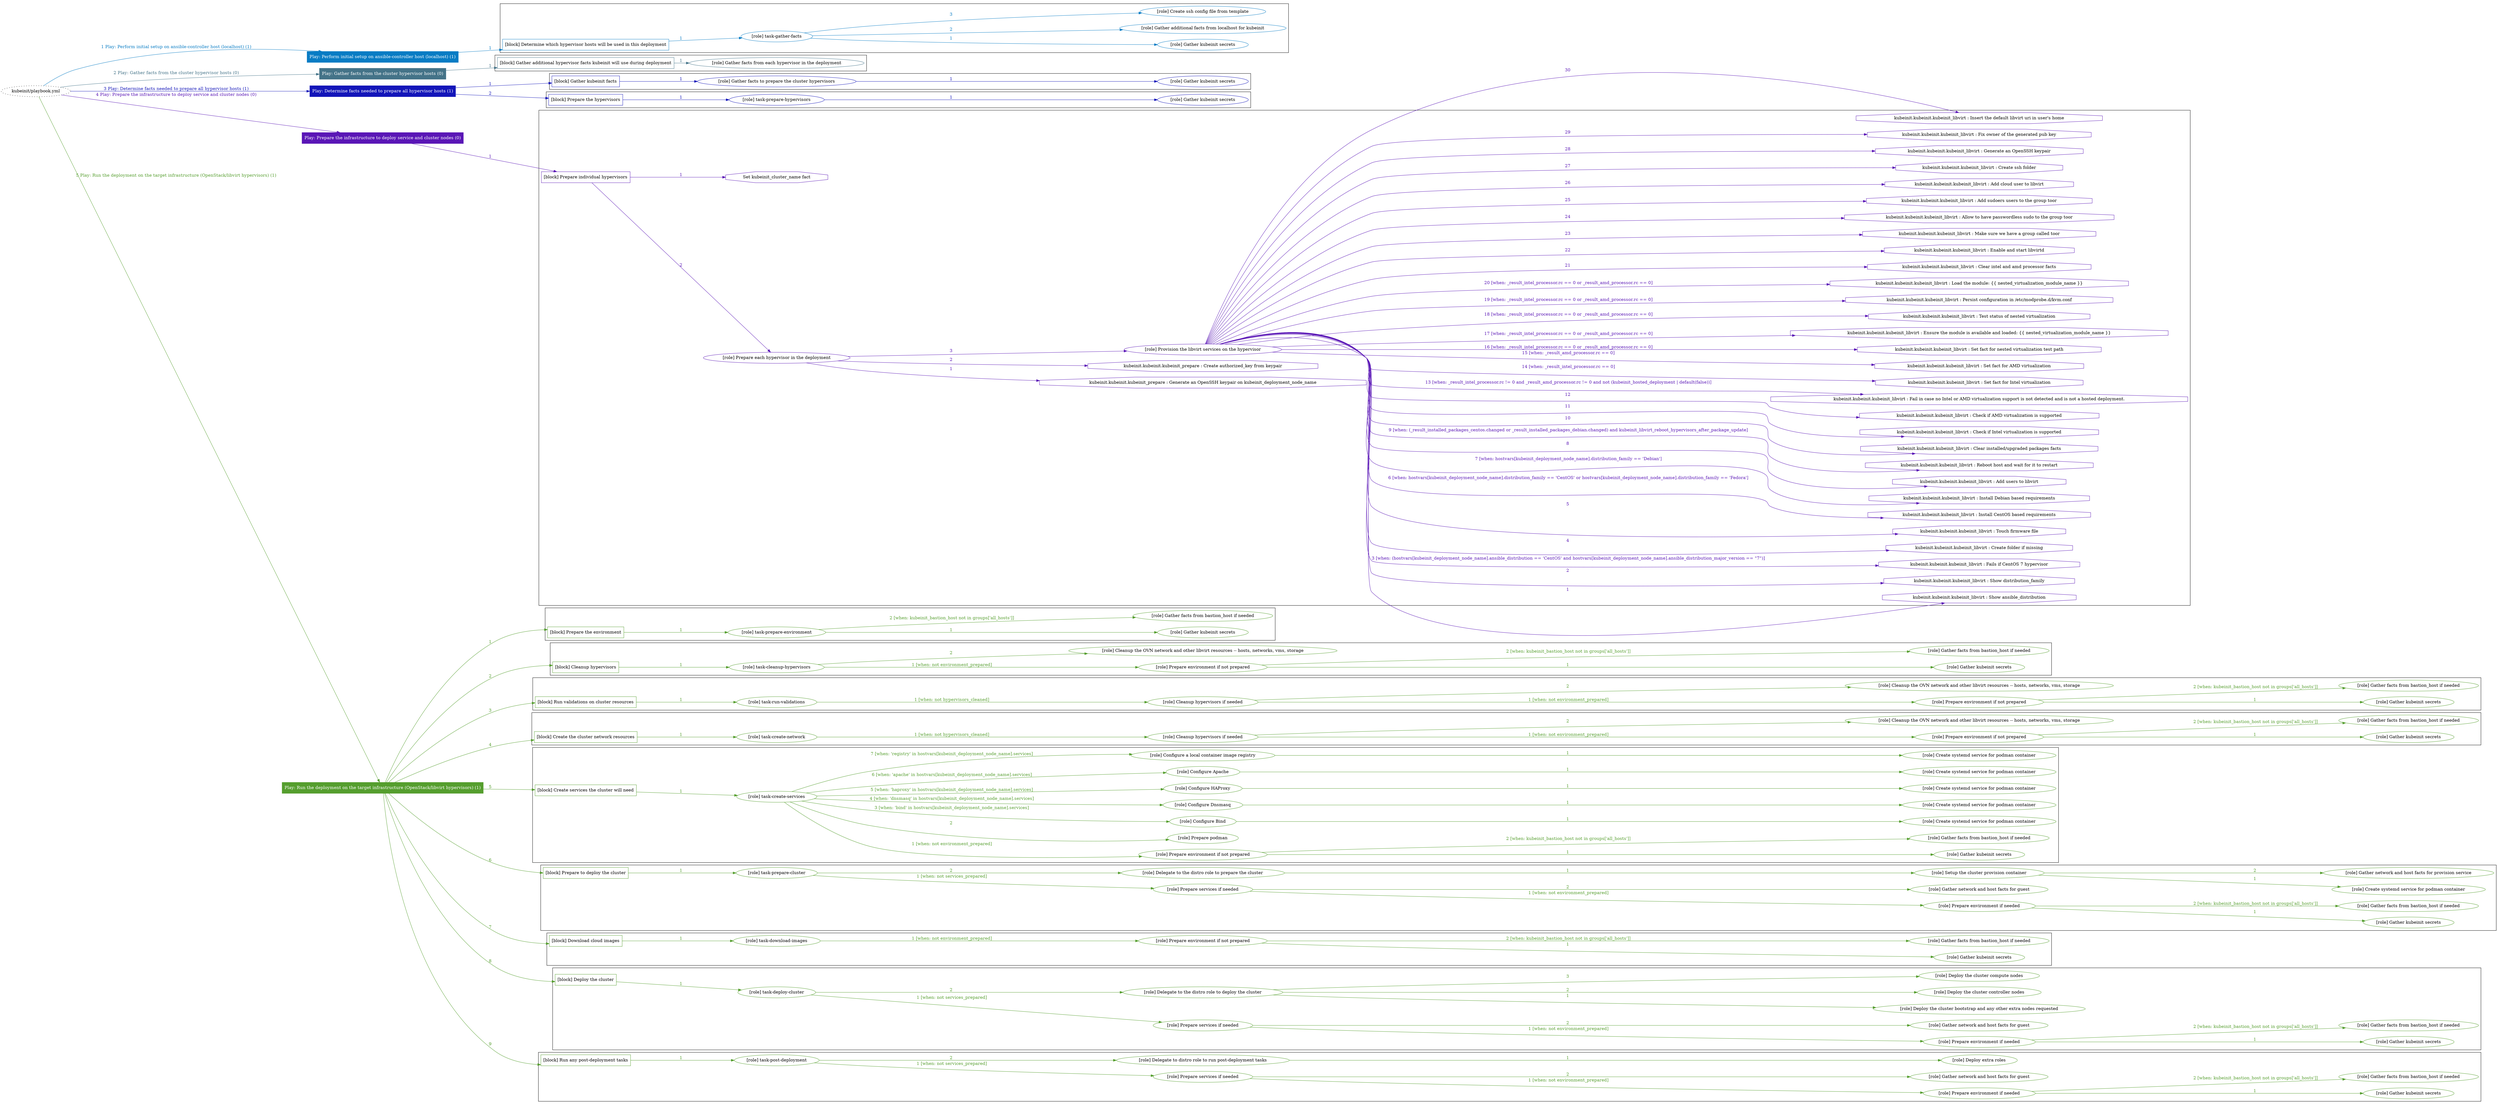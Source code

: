 digraph {
	graph [concentrate=true ordering=in rankdir=LR ratio=fill]
	edge [esep=5 sep=10]
	"kubeinit/playbook.yml" [URL="/home/runner/work/kubeinit/kubeinit/kubeinit/playbook.yml" id=playbook_e28050dc style=dotted]
	"kubeinit/playbook.yml" -> play_ef9d052c [label="1 Play: Perform initial setup on ansible-controller host (localhost) (1)" color="#087cc4" fontcolor="#087cc4" id=edge_play_ef9d052c labeltooltip="1 Play: Perform initial setup on ansible-controller host (localhost) (1)" tooltip="1 Play: Perform initial setup on ansible-controller host (localhost) (1)"]
	subgraph "Play: Perform initial setup on ansible-controller host (localhost) (1)" {
		play_ef9d052c [label="Play: Perform initial setup on ansible-controller host (localhost) (1)" URL="/home/runner/work/kubeinit/kubeinit/kubeinit/playbook.yml" color="#087cc4" fontcolor="#ffffff" id=play_ef9d052c shape=box style=filled tooltip=localhost]
		play_ef9d052c -> block_c548d5d8 [label=1 color="#087cc4" fontcolor="#087cc4" id=edge_block_c548d5d8 labeltooltip=1 tooltip=1]
		subgraph cluster_block_c548d5d8 {
			block_c548d5d8 [label="[block] Determine which hypervisor hosts will be used in this deployment" URL="/home/runner/work/kubeinit/kubeinit/kubeinit/playbook.yml" color="#087cc4" id=block_c548d5d8 labeltooltip="Determine which hypervisor hosts will be used in this deployment" shape=box tooltip="Determine which hypervisor hosts will be used in this deployment"]
			block_c548d5d8 -> role_a58572bf [label="1 " color="#087cc4" fontcolor="#087cc4" id=edge_role_a58572bf labeltooltip="1 " tooltip="1 "]
			subgraph "task-gather-facts" {
				role_a58572bf [label="[role] task-gather-facts" URL="/home/runner/work/kubeinit/kubeinit/kubeinit/playbook.yml" color="#087cc4" id=role_a58572bf tooltip="task-gather-facts"]
				role_a58572bf -> role_7c5aac0f [label="1 " color="#087cc4" fontcolor="#087cc4" id=edge_role_7c5aac0f labeltooltip="1 " tooltip="1 "]
				subgraph "Gather kubeinit secrets" {
					role_7c5aac0f [label="[role] Gather kubeinit secrets" URL="/home/runner/.ansible/collections/ansible_collections/kubeinit/kubeinit/roles/kubeinit_prepare/tasks/build_hypervisors_group.yml" color="#087cc4" id=role_7c5aac0f tooltip="Gather kubeinit secrets"]
				}
				role_a58572bf -> role_086bddc2 [label="2 " color="#087cc4" fontcolor="#087cc4" id=edge_role_086bddc2 labeltooltip="2 " tooltip="2 "]
				subgraph "Gather additional facts from localhost for kubeinit" {
					role_086bddc2 [label="[role] Gather additional facts from localhost for kubeinit" URL="/home/runner/.ansible/collections/ansible_collections/kubeinit/kubeinit/roles/kubeinit_prepare/tasks/build_hypervisors_group.yml" color="#087cc4" id=role_086bddc2 tooltip="Gather additional facts from localhost for kubeinit"]
				}
				role_a58572bf -> role_ecbffe3f [label="3 " color="#087cc4" fontcolor="#087cc4" id=edge_role_ecbffe3f labeltooltip="3 " tooltip="3 "]
				subgraph "Create ssh config file from template" {
					role_ecbffe3f [label="[role] Create ssh config file from template" URL="/home/runner/.ansible/collections/ansible_collections/kubeinit/kubeinit/roles/kubeinit_prepare/tasks/build_hypervisors_group.yml" color="#087cc4" id=role_ecbffe3f tooltip="Create ssh config file from template"]
				}
			}
		}
	}
	"kubeinit/playbook.yml" -> play_4803f7ef [label="2 Play: Gather facts from the cluster hypervisor hosts (0)" color="#447388" fontcolor="#447388" id=edge_play_4803f7ef labeltooltip="2 Play: Gather facts from the cluster hypervisor hosts (0)" tooltip="2 Play: Gather facts from the cluster hypervisor hosts (0)"]
	subgraph "Play: Gather facts from the cluster hypervisor hosts (0)" {
		play_4803f7ef [label="Play: Gather facts from the cluster hypervisor hosts (0)" URL="/home/runner/work/kubeinit/kubeinit/kubeinit/playbook.yml" color="#447388" fontcolor="#ffffff" id=play_4803f7ef shape=box style=filled tooltip="Play: Gather facts from the cluster hypervisor hosts (0)"]
		play_4803f7ef -> block_aeb0d381 [label=1 color="#447388" fontcolor="#447388" id=edge_block_aeb0d381 labeltooltip=1 tooltip=1]
		subgraph cluster_block_aeb0d381 {
			block_aeb0d381 [label="[block] Gather additional hypervisor facts kubeinit will use during deployment" URL="/home/runner/work/kubeinit/kubeinit/kubeinit/playbook.yml" color="#447388" id=block_aeb0d381 labeltooltip="Gather additional hypervisor facts kubeinit will use during deployment" shape=box tooltip="Gather additional hypervisor facts kubeinit will use during deployment"]
			block_aeb0d381 -> role_450c37a7 [label="1 " color="#447388" fontcolor="#447388" id=edge_role_450c37a7 labeltooltip="1 " tooltip="1 "]
			subgraph "Gather facts from each hypervisor in the deployment" {
				role_450c37a7 [label="[role] Gather facts from each hypervisor in the deployment" URL="/home/runner/work/kubeinit/kubeinit/kubeinit/playbook.yml" color="#447388" id=role_450c37a7 tooltip="Gather facts from each hypervisor in the deployment"]
			}
		}
	}
	"kubeinit/playbook.yml" -> play_12edf684 [label="3 Play: Determine facts needed to prepare all hypervisor hosts (1)" color="#1315b9" fontcolor="#1315b9" id=edge_play_12edf684 labeltooltip="3 Play: Determine facts needed to prepare all hypervisor hosts (1)" tooltip="3 Play: Determine facts needed to prepare all hypervisor hosts (1)"]
	subgraph "Play: Determine facts needed to prepare all hypervisor hosts (1)" {
		play_12edf684 [label="Play: Determine facts needed to prepare all hypervisor hosts (1)" URL="/home/runner/work/kubeinit/kubeinit/kubeinit/playbook.yml" color="#1315b9" fontcolor="#ffffff" id=play_12edf684 shape=box style=filled tooltip=localhost]
		play_12edf684 -> block_a00ced86 [label=1 color="#1315b9" fontcolor="#1315b9" id=edge_block_a00ced86 labeltooltip=1 tooltip=1]
		subgraph cluster_block_a00ced86 {
			block_a00ced86 [label="[block] Gather kubeinit facts" URL="/home/runner/work/kubeinit/kubeinit/kubeinit/playbook.yml" color="#1315b9" id=block_a00ced86 labeltooltip="Gather kubeinit facts" shape=box tooltip="Gather kubeinit facts"]
			block_a00ced86 -> role_d2ea7dd8 [label="1 " color="#1315b9" fontcolor="#1315b9" id=edge_role_d2ea7dd8 labeltooltip="1 " tooltip="1 "]
			subgraph "Gather facts to prepare the cluster hypervisors" {
				role_d2ea7dd8 [label="[role] Gather facts to prepare the cluster hypervisors" URL="/home/runner/work/kubeinit/kubeinit/kubeinit/playbook.yml" color="#1315b9" id=role_d2ea7dd8 tooltip="Gather facts to prepare the cluster hypervisors"]
				role_d2ea7dd8 -> role_1102b5b2 [label="1 " color="#1315b9" fontcolor="#1315b9" id=edge_role_1102b5b2 labeltooltip="1 " tooltip="1 "]
				subgraph "Gather kubeinit secrets" {
					role_1102b5b2 [label="[role] Gather kubeinit secrets" URL="/home/runner/.ansible/collections/ansible_collections/kubeinit/kubeinit/roles/kubeinit_prepare/tasks/gather_kubeinit_facts.yml" color="#1315b9" id=role_1102b5b2 tooltip="Gather kubeinit secrets"]
				}
			}
		}
		play_12edf684 -> block_c6d877d2 [label=2 color="#1315b9" fontcolor="#1315b9" id=edge_block_c6d877d2 labeltooltip=2 tooltip=2]
		subgraph cluster_block_c6d877d2 {
			block_c6d877d2 [label="[block] Prepare the hypervisors" URL="/home/runner/work/kubeinit/kubeinit/kubeinit/playbook.yml" color="#1315b9" id=block_c6d877d2 labeltooltip="Prepare the hypervisors" shape=box tooltip="Prepare the hypervisors"]
			block_c6d877d2 -> role_96049f55 [label="1 " color="#1315b9" fontcolor="#1315b9" id=edge_role_96049f55 labeltooltip="1 " tooltip="1 "]
			subgraph "task-prepare-hypervisors" {
				role_96049f55 [label="[role] task-prepare-hypervisors" URL="/home/runner/work/kubeinit/kubeinit/kubeinit/playbook.yml" color="#1315b9" id=role_96049f55 tooltip="task-prepare-hypervisors"]
				role_96049f55 -> role_c6b45b55 [label="1 " color="#1315b9" fontcolor="#1315b9" id=edge_role_c6b45b55 labeltooltip="1 " tooltip="1 "]
				subgraph "Gather kubeinit secrets" {
					role_c6b45b55 [label="[role] Gather kubeinit secrets" URL="/home/runner/.ansible/collections/ansible_collections/kubeinit/kubeinit/roles/kubeinit_prepare/tasks/gather_kubeinit_facts.yml" color="#1315b9" id=role_c6b45b55 tooltip="Gather kubeinit secrets"]
				}
			}
		}
	}
	"kubeinit/playbook.yml" -> play_656de5e9 [label="4 Play: Prepare the infrastructure to deploy service and cluster nodes (0)" color="#5a16b6" fontcolor="#5a16b6" id=edge_play_656de5e9 labeltooltip="4 Play: Prepare the infrastructure to deploy service and cluster nodes (0)" tooltip="4 Play: Prepare the infrastructure to deploy service and cluster nodes (0)"]
	subgraph "Play: Prepare the infrastructure to deploy service and cluster nodes (0)" {
		play_656de5e9 [label="Play: Prepare the infrastructure to deploy service and cluster nodes (0)" URL="/home/runner/work/kubeinit/kubeinit/kubeinit/playbook.yml" color="#5a16b6" fontcolor="#ffffff" id=play_656de5e9 shape=box style=filled tooltip="Play: Prepare the infrastructure to deploy service and cluster nodes (0)"]
		play_656de5e9 -> block_978115fe [label=1 color="#5a16b6" fontcolor="#5a16b6" id=edge_block_978115fe labeltooltip=1 tooltip=1]
		subgraph cluster_block_978115fe {
			block_978115fe [label="[block] Prepare individual hypervisors" URL="/home/runner/work/kubeinit/kubeinit/kubeinit/playbook.yml" color="#5a16b6" id=block_978115fe labeltooltip="Prepare individual hypervisors" shape=box tooltip="Prepare individual hypervisors"]
			block_978115fe -> role_f12f391f [label="2 " color="#5a16b6" fontcolor="#5a16b6" id=edge_role_f12f391f labeltooltip="2 " tooltip="2 "]
			subgraph "Prepare each hypervisor in the deployment" {
				role_f12f391f [label="[role] Prepare each hypervisor in the deployment" URL="/home/runner/work/kubeinit/kubeinit/kubeinit/playbook.yml" color="#5a16b6" id=role_f12f391f tooltip="Prepare each hypervisor in the deployment"]
				task_e1cbbebf [label="kubeinit.kubeinit.kubeinit_prepare : Generate an OpenSSH keypair on kubeinit_deployment_node_name" URL="/home/runner/.ansible/collections/ansible_collections/kubeinit/kubeinit/roles/kubeinit_prepare/tasks/prepare_hypervisor.yml" color="#5a16b6" id=task_e1cbbebf shape=octagon tooltip="kubeinit.kubeinit.kubeinit_prepare : Generate an OpenSSH keypair on kubeinit_deployment_node_name"]
				role_f12f391f -> task_e1cbbebf [label="1 " color="#5a16b6" fontcolor="#5a16b6" id=edge_task_e1cbbebf labeltooltip="1 " tooltip="1 "]
				task_df9a2eb3 [label="kubeinit.kubeinit.kubeinit_prepare : Create authorized_key from keypair" URL="/home/runner/.ansible/collections/ansible_collections/kubeinit/kubeinit/roles/kubeinit_prepare/tasks/prepare_hypervisor.yml" color="#5a16b6" id=task_df9a2eb3 shape=octagon tooltip="kubeinit.kubeinit.kubeinit_prepare : Create authorized_key from keypair"]
				role_f12f391f -> task_df9a2eb3 [label="2 " color="#5a16b6" fontcolor="#5a16b6" id=edge_task_df9a2eb3 labeltooltip="2 " tooltip="2 "]
				role_f12f391f -> role_bcfc43f1 [label="3 " color="#5a16b6" fontcolor="#5a16b6" id=edge_role_bcfc43f1 labeltooltip="3 " tooltip="3 "]
				subgraph "Provision the libvirt services on the hypervisor" {
					role_bcfc43f1 [label="[role] Provision the libvirt services on the hypervisor" URL="/home/runner/.ansible/collections/ansible_collections/kubeinit/kubeinit/roles/kubeinit_prepare/tasks/prepare_hypervisor.yml" color="#5a16b6" id=role_bcfc43f1 tooltip="Provision the libvirt services on the hypervisor"]
					task_5db21304 [label="kubeinit.kubeinit.kubeinit_libvirt : Show ansible_distribution" URL="/home/runner/.ansible/collections/ansible_collections/kubeinit/kubeinit/roles/kubeinit_libvirt/tasks/main.yml" color="#5a16b6" id=task_5db21304 shape=octagon tooltip="kubeinit.kubeinit.kubeinit_libvirt : Show ansible_distribution"]
					role_bcfc43f1 -> task_5db21304 [label="1 " color="#5a16b6" fontcolor="#5a16b6" id=edge_task_5db21304 labeltooltip="1 " tooltip="1 "]
					task_7e2971b6 [label="kubeinit.kubeinit.kubeinit_libvirt : Show distribution_family" URL="/home/runner/.ansible/collections/ansible_collections/kubeinit/kubeinit/roles/kubeinit_libvirt/tasks/main.yml" color="#5a16b6" id=task_7e2971b6 shape=octagon tooltip="kubeinit.kubeinit.kubeinit_libvirt : Show distribution_family"]
					role_bcfc43f1 -> task_7e2971b6 [label="2 " color="#5a16b6" fontcolor="#5a16b6" id=edge_task_7e2971b6 labeltooltip="2 " tooltip="2 "]
					task_3f222eb4 [label="kubeinit.kubeinit.kubeinit_libvirt : Fails if CentOS 7 hypervisor" URL="/home/runner/.ansible/collections/ansible_collections/kubeinit/kubeinit/roles/kubeinit_libvirt/tasks/main.yml" color="#5a16b6" id=task_3f222eb4 shape=octagon tooltip="kubeinit.kubeinit.kubeinit_libvirt : Fails if CentOS 7 hypervisor"]
					role_bcfc43f1 -> task_3f222eb4 [label="3 [when: (hostvars[kubeinit_deployment_node_name].ansible_distribution == 'CentOS' and hostvars[kubeinit_deployment_node_name].ansible_distribution_major_version == \"7\")]" color="#5a16b6" fontcolor="#5a16b6" id=edge_task_3f222eb4 labeltooltip="3 [when: (hostvars[kubeinit_deployment_node_name].ansible_distribution == 'CentOS' and hostvars[kubeinit_deployment_node_name].ansible_distribution_major_version == \"7\")]" tooltip="3 [when: (hostvars[kubeinit_deployment_node_name].ansible_distribution == 'CentOS' and hostvars[kubeinit_deployment_node_name].ansible_distribution_major_version == \"7\")]"]
					task_f6eb2242 [label="kubeinit.kubeinit.kubeinit_libvirt : Create folder if missing" URL="/home/runner/.ansible/collections/ansible_collections/kubeinit/kubeinit/roles/kubeinit_libvirt/tasks/main.yml" color="#5a16b6" id=task_f6eb2242 shape=octagon tooltip="kubeinit.kubeinit.kubeinit_libvirt : Create folder if missing"]
					role_bcfc43f1 -> task_f6eb2242 [label="4 " color="#5a16b6" fontcolor="#5a16b6" id=edge_task_f6eb2242 labeltooltip="4 " tooltip="4 "]
					task_e70f0895 [label="kubeinit.kubeinit.kubeinit_libvirt : Touch firmware file" URL="/home/runner/.ansible/collections/ansible_collections/kubeinit/kubeinit/roles/kubeinit_libvirt/tasks/main.yml" color="#5a16b6" id=task_e70f0895 shape=octagon tooltip="kubeinit.kubeinit.kubeinit_libvirt : Touch firmware file"]
					role_bcfc43f1 -> task_e70f0895 [label="5 " color="#5a16b6" fontcolor="#5a16b6" id=edge_task_e70f0895 labeltooltip="5 " tooltip="5 "]
					task_72a84fd1 [label="kubeinit.kubeinit.kubeinit_libvirt : Install CentOS based requirements" URL="/home/runner/.ansible/collections/ansible_collections/kubeinit/kubeinit/roles/kubeinit_libvirt/tasks/main.yml" color="#5a16b6" id=task_72a84fd1 shape=octagon tooltip="kubeinit.kubeinit.kubeinit_libvirt : Install CentOS based requirements"]
					role_bcfc43f1 -> task_72a84fd1 [label="6 [when: hostvars[kubeinit_deployment_node_name].distribution_family == 'CentOS' or hostvars[kubeinit_deployment_node_name].distribution_family == 'Fedora']" color="#5a16b6" fontcolor="#5a16b6" id=edge_task_72a84fd1 labeltooltip="6 [when: hostvars[kubeinit_deployment_node_name].distribution_family == 'CentOS' or hostvars[kubeinit_deployment_node_name].distribution_family == 'Fedora']" tooltip="6 [when: hostvars[kubeinit_deployment_node_name].distribution_family == 'CentOS' or hostvars[kubeinit_deployment_node_name].distribution_family == 'Fedora']"]
					task_98f42670 [label="kubeinit.kubeinit.kubeinit_libvirt : Install Debian based requirements" URL="/home/runner/.ansible/collections/ansible_collections/kubeinit/kubeinit/roles/kubeinit_libvirt/tasks/main.yml" color="#5a16b6" id=task_98f42670 shape=octagon tooltip="kubeinit.kubeinit.kubeinit_libvirt : Install Debian based requirements"]
					role_bcfc43f1 -> task_98f42670 [label="7 [when: hostvars[kubeinit_deployment_node_name].distribution_family == 'Debian']" color="#5a16b6" fontcolor="#5a16b6" id=edge_task_98f42670 labeltooltip="7 [when: hostvars[kubeinit_deployment_node_name].distribution_family == 'Debian']" tooltip="7 [when: hostvars[kubeinit_deployment_node_name].distribution_family == 'Debian']"]
					task_b917a16c [label="kubeinit.kubeinit.kubeinit_libvirt : Add users to libvirt" URL="/home/runner/.ansible/collections/ansible_collections/kubeinit/kubeinit/roles/kubeinit_libvirt/tasks/main.yml" color="#5a16b6" id=task_b917a16c shape=octagon tooltip="kubeinit.kubeinit.kubeinit_libvirt : Add users to libvirt"]
					role_bcfc43f1 -> task_b917a16c [label="8 " color="#5a16b6" fontcolor="#5a16b6" id=edge_task_b917a16c labeltooltip="8 " tooltip="8 "]
					task_5fafc46a [label="kubeinit.kubeinit.kubeinit_libvirt : Reboot host and wait for it to restart" URL="/home/runner/.ansible/collections/ansible_collections/kubeinit/kubeinit/roles/kubeinit_libvirt/tasks/main.yml" color="#5a16b6" id=task_5fafc46a shape=octagon tooltip="kubeinit.kubeinit.kubeinit_libvirt : Reboot host and wait for it to restart"]
					role_bcfc43f1 -> task_5fafc46a [label="9 [when: (_result_installed_packages_centos.changed or _result_installed_packages_debian.changed) and kubeinit_libvirt_reboot_hypervisors_after_package_update]" color="#5a16b6" fontcolor="#5a16b6" id=edge_task_5fafc46a labeltooltip="9 [when: (_result_installed_packages_centos.changed or _result_installed_packages_debian.changed) and kubeinit_libvirt_reboot_hypervisors_after_package_update]" tooltip="9 [when: (_result_installed_packages_centos.changed or _result_installed_packages_debian.changed) and kubeinit_libvirt_reboot_hypervisors_after_package_update]"]
					task_a7c17c8a [label="kubeinit.kubeinit.kubeinit_libvirt : Clear installed/upgraded packages facts" URL="/home/runner/.ansible/collections/ansible_collections/kubeinit/kubeinit/roles/kubeinit_libvirt/tasks/main.yml" color="#5a16b6" id=task_a7c17c8a shape=octagon tooltip="kubeinit.kubeinit.kubeinit_libvirt : Clear installed/upgraded packages facts"]
					role_bcfc43f1 -> task_a7c17c8a [label="10 " color="#5a16b6" fontcolor="#5a16b6" id=edge_task_a7c17c8a labeltooltip="10 " tooltip="10 "]
					task_4257c390 [label="kubeinit.kubeinit.kubeinit_libvirt : Check if Intel virtualization is supported" URL="/home/runner/.ansible/collections/ansible_collections/kubeinit/kubeinit/roles/kubeinit_libvirt/tasks/main.yml" color="#5a16b6" id=task_4257c390 shape=octagon tooltip="kubeinit.kubeinit.kubeinit_libvirt : Check if Intel virtualization is supported"]
					role_bcfc43f1 -> task_4257c390 [label="11 " color="#5a16b6" fontcolor="#5a16b6" id=edge_task_4257c390 labeltooltip="11 " tooltip="11 "]
					task_dc271ba9 [label="kubeinit.kubeinit.kubeinit_libvirt : Check if AMD virtualization is supported" URL="/home/runner/.ansible/collections/ansible_collections/kubeinit/kubeinit/roles/kubeinit_libvirt/tasks/main.yml" color="#5a16b6" id=task_dc271ba9 shape=octagon tooltip="kubeinit.kubeinit.kubeinit_libvirt : Check if AMD virtualization is supported"]
					role_bcfc43f1 -> task_dc271ba9 [label="12 " color="#5a16b6" fontcolor="#5a16b6" id=edge_task_dc271ba9 labeltooltip="12 " tooltip="12 "]
					task_b439a6cd [label="kubeinit.kubeinit.kubeinit_libvirt : Fail in case no Intel or AMD virtualization support is not detected and is not a hosted deployment." URL="/home/runner/.ansible/collections/ansible_collections/kubeinit/kubeinit/roles/kubeinit_libvirt/tasks/main.yml" color="#5a16b6" id=task_b439a6cd shape=octagon tooltip="kubeinit.kubeinit.kubeinit_libvirt : Fail in case no Intel or AMD virtualization support is not detected and is not a hosted deployment."]
					role_bcfc43f1 -> task_b439a6cd [label="13 [when: _result_intel_processor.rc != 0 and _result_amd_processor.rc != 0 and not (kubeinit_hosted_deployment | default(false))]" color="#5a16b6" fontcolor="#5a16b6" id=edge_task_b439a6cd labeltooltip="13 [when: _result_intel_processor.rc != 0 and _result_amd_processor.rc != 0 and not (kubeinit_hosted_deployment | default(false))]" tooltip="13 [when: _result_intel_processor.rc != 0 and _result_amd_processor.rc != 0 and not (kubeinit_hosted_deployment | default(false))]"]
					task_099f0acb [label="kubeinit.kubeinit.kubeinit_libvirt : Set fact for Intel virtualization" URL="/home/runner/.ansible/collections/ansible_collections/kubeinit/kubeinit/roles/kubeinit_libvirt/tasks/main.yml" color="#5a16b6" id=task_099f0acb shape=octagon tooltip="kubeinit.kubeinit.kubeinit_libvirt : Set fact for Intel virtualization"]
					role_bcfc43f1 -> task_099f0acb [label="14 [when: _result_intel_processor.rc == 0]" color="#5a16b6" fontcolor="#5a16b6" id=edge_task_099f0acb labeltooltip="14 [when: _result_intel_processor.rc == 0]" tooltip="14 [when: _result_intel_processor.rc == 0]"]
					task_05428c06 [label="kubeinit.kubeinit.kubeinit_libvirt : Set fact for AMD virtualization" URL="/home/runner/.ansible/collections/ansible_collections/kubeinit/kubeinit/roles/kubeinit_libvirt/tasks/main.yml" color="#5a16b6" id=task_05428c06 shape=octagon tooltip="kubeinit.kubeinit.kubeinit_libvirt : Set fact for AMD virtualization"]
					role_bcfc43f1 -> task_05428c06 [label="15 [when: _result_amd_processor.rc == 0]" color="#5a16b6" fontcolor="#5a16b6" id=edge_task_05428c06 labeltooltip="15 [when: _result_amd_processor.rc == 0]" tooltip="15 [when: _result_amd_processor.rc == 0]"]
					task_17ea13b5 [label="kubeinit.kubeinit.kubeinit_libvirt : Set fact for nested virtualization test path" URL="/home/runner/.ansible/collections/ansible_collections/kubeinit/kubeinit/roles/kubeinit_libvirt/tasks/main.yml" color="#5a16b6" id=task_17ea13b5 shape=octagon tooltip="kubeinit.kubeinit.kubeinit_libvirt : Set fact for nested virtualization test path"]
					role_bcfc43f1 -> task_17ea13b5 [label="16 [when: _result_intel_processor.rc == 0 or _result_amd_processor.rc == 0]" color="#5a16b6" fontcolor="#5a16b6" id=edge_task_17ea13b5 labeltooltip="16 [when: _result_intel_processor.rc == 0 or _result_amd_processor.rc == 0]" tooltip="16 [when: _result_intel_processor.rc == 0 or _result_amd_processor.rc == 0]"]
					task_29349793 [label="kubeinit.kubeinit.kubeinit_libvirt : Ensure the module is available and loaded: {{ nested_virtualization_module_name }}" URL="/home/runner/.ansible/collections/ansible_collections/kubeinit/kubeinit/roles/kubeinit_libvirt/tasks/main.yml" color="#5a16b6" id=task_29349793 shape=octagon tooltip="kubeinit.kubeinit.kubeinit_libvirt : Ensure the module is available and loaded: {{ nested_virtualization_module_name }}"]
					role_bcfc43f1 -> task_29349793 [label="17 [when: _result_intel_processor.rc == 0 or _result_amd_processor.rc == 0]" color="#5a16b6" fontcolor="#5a16b6" id=edge_task_29349793 labeltooltip="17 [when: _result_intel_processor.rc == 0 or _result_amd_processor.rc == 0]" tooltip="17 [when: _result_intel_processor.rc == 0 or _result_amd_processor.rc == 0]"]
					task_bc573f04 [label="kubeinit.kubeinit.kubeinit_libvirt : Test status of nested virtualization" URL="/home/runner/.ansible/collections/ansible_collections/kubeinit/kubeinit/roles/kubeinit_libvirt/tasks/main.yml" color="#5a16b6" id=task_bc573f04 shape=octagon tooltip="kubeinit.kubeinit.kubeinit_libvirt : Test status of nested virtualization"]
					role_bcfc43f1 -> task_bc573f04 [label="18 [when: _result_intel_processor.rc == 0 or _result_amd_processor.rc == 0]" color="#5a16b6" fontcolor="#5a16b6" id=edge_task_bc573f04 labeltooltip="18 [when: _result_intel_processor.rc == 0 or _result_amd_processor.rc == 0]" tooltip="18 [when: _result_intel_processor.rc == 0 or _result_amd_processor.rc == 0]"]
					task_959168bf [label="kubeinit.kubeinit.kubeinit_libvirt : Persist configuration in /etc/modprobe.d/kvm.conf" URL="/home/runner/.ansible/collections/ansible_collections/kubeinit/kubeinit/roles/kubeinit_libvirt/tasks/main.yml" color="#5a16b6" id=task_959168bf shape=octagon tooltip="kubeinit.kubeinit.kubeinit_libvirt : Persist configuration in /etc/modprobe.d/kvm.conf"]
					role_bcfc43f1 -> task_959168bf [label="19 [when: _result_intel_processor.rc == 0 or _result_amd_processor.rc == 0]" color="#5a16b6" fontcolor="#5a16b6" id=edge_task_959168bf labeltooltip="19 [when: _result_intel_processor.rc == 0 or _result_amd_processor.rc == 0]" tooltip="19 [when: _result_intel_processor.rc == 0 or _result_amd_processor.rc == 0]"]
					task_94ab1cf8 [label="kubeinit.kubeinit.kubeinit_libvirt : Load the module: {{ nested_virtualization_module_name }}" URL="/home/runner/.ansible/collections/ansible_collections/kubeinit/kubeinit/roles/kubeinit_libvirt/tasks/main.yml" color="#5a16b6" id=task_94ab1cf8 shape=octagon tooltip="kubeinit.kubeinit.kubeinit_libvirt : Load the module: {{ nested_virtualization_module_name }}"]
					role_bcfc43f1 -> task_94ab1cf8 [label="20 [when: _result_intel_processor.rc == 0 or _result_amd_processor.rc == 0]" color="#5a16b6" fontcolor="#5a16b6" id=edge_task_94ab1cf8 labeltooltip="20 [when: _result_intel_processor.rc == 0 or _result_amd_processor.rc == 0]" tooltip="20 [when: _result_intel_processor.rc == 0 or _result_amd_processor.rc == 0]"]
					task_69591c0c [label="kubeinit.kubeinit.kubeinit_libvirt : Clear intel and amd processor facts" URL="/home/runner/.ansible/collections/ansible_collections/kubeinit/kubeinit/roles/kubeinit_libvirt/tasks/main.yml" color="#5a16b6" id=task_69591c0c shape=octagon tooltip="kubeinit.kubeinit.kubeinit_libvirt : Clear intel and amd processor facts"]
					role_bcfc43f1 -> task_69591c0c [label="21 " color="#5a16b6" fontcolor="#5a16b6" id=edge_task_69591c0c labeltooltip="21 " tooltip="21 "]
					task_4d5be4ed [label="kubeinit.kubeinit.kubeinit_libvirt : Enable and start libvirtd" URL="/home/runner/.ansible/collections/ansible_collections/kubeinit/kubeinit/roles/kubeinit_libvirt/tasks/main.yml" color="#5a16b6" id=task_4d5be4ed shape=octagon tooltip="kubeinit.kubeinit.kubeinit_libvirt : Enable and start libvirtd"]
					role_bcfc43f1 -> task_4d5be4ed [label="22 " color="#5a16b6" fontcolor="#5a16b6" id=edge_task_4d5be4ed labeltooltip="22 " tooltip="22 "]
					task_24f244d8 [label="kubeinit.kubeinit.kubeinit_libvirt : Make sure we have a group called toor" URL="/home/runner/.ansible/collections/ansible_collections/kubeinit/kubeinit/roles/kubeinit_libvirt/tasks/60_create_cloud_user.yml" color="#5a16b6" id=task_24f244d8 shape=octagon tooltip="kubeinit.kubeinit.kubeinit_libvirt : Make sure we have a group called toor"]
					role_bcfc43f1 -> task_24f244d8 [label="23 " color="#5a16b6" fontcolor="#5a16b6" id=edge_task_24f244d8 labeltooltip="23 " tooltip="23 "]
					task_b8ec71cd [label="kubeinit.kubeinit.kubeinit_libvirt : Allow to have passwordless sudo to the group toor" URL="/home/runner/.ansible/collections/ansible_collections/kubeinit/kubeinit/roles/kubeinit_libvirt/tasks/60_create_cloud_user.yml" color="#5a16b6" id=task_b8ec71cd shape=octagon tooltip="kubeinit.kubeinit.kubeinit_libvirt : Allow to have passwordless sudo to the group toor"]
					role_bcfc43f1 -> task_b8ec71cd [label="24 " color="#5a16b6" fontcolor="#5a16b6" id=edge_task_b8ec71cd labeltooltip="24 " tooltip="24 "]
					task_de96b32c [label="kubeinit.kubeinit.kubeinit_libvirt : Add sudoers users to the group toor" URL="/home/runner/.ansible/collections/ansible_collections/kubeinit/kubeinit/roles/kubeinit_libvirt/tasks/60_create_cloud_user.yml" color="#5a16b6" id=task_de96b32c shape=octagon tooltip="kubeinit.kubeinit.kubeinit_libvirt : Add sudoers users to the group toor"]
					role_bcfc43f1 -> task_de96b32c [label="25 " color="#5a16b6" fontcolor="#5a16b6" id=edge_task_de96b32c labeltooltip="25 " tooltip="25 "]
					task_370e4b82 [label="kubeinit.kubeinit.kubeinit_libvirt : Add cloud user to libvirt" URL="/home/runner/.ansible/collections/ansible_collections/kubeinit/kubeinit/roles/kubeinit_libvirt/tasks/60_create_cloud_user.yml" color="#5a16b6" id=task_370e4b82 shape=octagon tooltip="kubeinit.kubeinit.kubeinit_libvirt : Add cloud user to libvirt"]
					role_bcfc43f1 -> task_370e4b82 [label="26 " color="#5a16b6" fontcolor="#5a16b6" id=edge_task_370e4b82 labeltooltip="26 " tooltip="26 "]
					task_d59b1334 [label="kubeinit.kubeinit.kubeinit_libvirt : Create ssh folder" URL="/home/runner/.ansible/collections/ansible_collections/kubeinit/kubeinit/roles/kubeinit_libvirt/tasks/60_create_cloud_user.yml" color="#5a16b6" id=task_d59b1334 shape=octagon tooltip="kubeinit.kubeinit.kubeinit_libvirt : Create ssh folder"]
					role_bcfc43f1 -> task_d59b1334 [label="27 " color="#5a16b6" fontcolor="#5a16b6" id=edge_task_d59b1334 labeltooltip="27 " tooltip="27 "]
					task_8d150f0d [label="kubeinit.kubeinit.kubeinit_libvirt : Generate an OpenSSH keypair" URL="/home/runner/.ansible/collections/ansible_collections/kubeinit/kubeinit/roles/kubeinit_libvirt/tasks/60_create_cloud_user.yml" color="#5a16b6" id=task_8d150f0d shape=octagon tooltip="kubeinit.kubeinit.kubeinit_libvirt : Generate an OpenSSH keypair"]
					role_bcfc43f1 -> task_8d150f0d [label="28 " color="#5a16b6" fontcolor="#5a16b6" id=edge_task_8d150f0d labeltooltip="28 " tooltip="28 "]
					task_563416d8 [label="kubeinit.kubeinit.kubeinit_libvirt : Fix owner of the generated pub key" URL="/home/runner/.ansible/collections/ansible_collections/kubeinit/kubeinit/roles/kubeinit_libvirt/tasks/60_create_cloud_user.yml" color="#5a16b6" id=task_563416d8 shape=octagon tooltip="kubeinit.kubeinit.kubeinit_libvirt : Fix owner of the generated pub key"]
					role_bcfc43f1 -> task_563416d8 [label="29 " color="#5a16b6" fontcolor="#5a16b6" id=edge_task_563416d8 labeltooltip="29 " tooltip="29 "]
					task_2976efd2 [label="kubeinit.kubeinit.kubeinit_libvirt : Insert the default libvirt uri in user's home" URL="/home/runner/.ansible/collections/ansible_collections/kubeinit/kubeinit/roles/kubeinit_libvirt/tasks/60_create_cloud_user.yml" color="#5a16b6" id=task_2976efd2 shape=octagon tooltip="kubeinit.kubeinit.kubeinit_libvirt : Insert the default libvirt uri in user's home"]
					role_bcfc43f1 -> task_2976efd2 [label="30 " color="#5a16b6" fontcolor="#5a16b6" id=edge_task_2976efd2 labeltooltip="30 " tooltip="30 "]
				}
			}
			task_4babf175 [label="Set kubeinit_cluster_name fact" URL="/home/runner/work/kubeinit/kubeinit/kubeinit/playbook.yml" color="#5a16b6" id=task_4babf175 shape=octagon tooltip="Set kubeinit_cluster_name fact"]
			block_978115fe -> task_4babf175 [label="1 " color="#5a16b6" fontcolor="#5a16b6" id=edge_task_4babf175 labeltooltip="1 " tooltip="1 "]
		}
	}
	"kubeinit/playbook.yml" -> play_66e3c15a [label="5 Play: Run the deployment on the target infrastructure (OpenStack/libvirt hypervisors) (1)" color="#559e2e" fontcolor="#559e2e" id=edge_play_66e3c15a labeltooltip="5 Play: Run the deployment on the target infrastructure (OpenStack/libvirt hypervisors) (1)" tooltip="5 Play: Run the deployment on the target infrastructure (OpenStack/libvirt hypervisors) (1)"]
	subgraph "Play: Run the deployment on the target infrastructure (OpenStack/libvirt hypervisors) (1)" {
		play_66e3c15a [label="Play: Run the deployment on the target infrastructure (OpenStack/libvirt hypervisors) (1)" URL="/home/runner/work/kubeinit/kubeinit/kubeinit/playbook.yml" color="#559e2e" fontcolor="#ffffff" id=play_66e3c15a shape=box style=filled tooltip=localhost]
		play_66e3c15a -> block_09dddbaf [label=1 color="#559e2e" fontcolor="#559e2e" id=edge_block_09dddbaf labeltooltip=1 tooltip=1]
		subgraph cluster_block_09dddbaf {
			block_09dddbaf [label="[block] Prepare the environment" URL="/home/runner/work/kubeinit/kubeinit/kubeinit/playbook.yml" color="#559e2e" id=block_09dddbaf labeltooltip="Prepare the environment" shape=box tooltip="Prepare the environment"]
			block_09dddbaf -> role_d4ca0f8f [label="1 " color="#559e2e" fontcolor="#559e2e" id=edge_role_d4ca0f8f labeltooltip="1 " tooltip="1 "]
			subgraph "task-prepare-environment" {
				role_d4ca0f8f [label="[role] task-prepare-environment" URL="/home/runner/work/kubeinit/kubeinit/kubeinit/playbook.yml" color="#559e2e" id=role_d4ca0f8f tooltip="task-prepare-environment"]
				role_d4ca0f8f -> role_af541d47 [label="1 " color="#559e2e" fontcolor="#559e2e" id=edge_role_af541d47 labeltooltip="1 " tooltip="1 "]
				subgraph "Gather kubeinit secrets" {
					role_af541d47 [label="[role] Gather kubeinit secrets" URL="/home/runner/.ansible/collections/ansible_collections/kubeinit/kubeinit/roles/kubeinit_prepare/tasks/gather_kubeinit_facts.yml" color="#559e2e" id=role_af541d47 tooltip="Gather kubeinit secrets"]
				}
				role_d4ca0f8f -> role_95f6d1b6 [label="2 [when: kubeinit_bastion_host not in groups['all_hosts']]" color="#559e2e" fontcolor="#559e2e" id=edge_role_95f6d1b6 labeltooltip="2 [when: kubeinit_bastion_host not in groups['all_hosts']]" tooltip="2 [when: kubeinit_bastion_host not in groups['all_hosts']]"]
				subgraph "Gather facts from bastion_host if needed" {
					role_95f6d1b6 [label="[role] Gather facts from bastion_host if needed" URL="/home/runner/.ansible/collections/ansible_collections/kubeinit/kubeinit/roles/kubeinit_prepare/tasks/main.yml" color="#559e2e" id=role_95f6d1b6 tooltip="Gather facts from bastion_host if needed"]
				}
			}
		}
		play_66e3c15a -> block_112bedad [label=2 color="#559e2e" fontcolor="#559e2e" id=edge_block_112bedad labeltooltip=2 tooltip=2]
		subgraph cluster_block_112bedad {
			block_112bedad [label="[block] Cleanup hypervisors" URL="/home/runner/work/kubeinit/kubeinit/kubeinit/playbook.yml" color="#559e2e" id=block_112bedad labeltooltip="Cleanup hypervisors" shape=box tooltip="Cleanup hypervisors"]
			block_112bedad -> role_772ab96e [label="1 " color="#559e2e" fontcolor="#559e2e" id=edge_role_772ab96e labeltooltip="1 " tooltip="1 "]
			subgraph "task-cleanup-hypervisors" {
				role_772ab96e [label="[role] task-cleanup-hypervisors" URL="/home/runner/work/kubeinit/kubeinit/kubeinit/playbook.yml" color="#559e2e" id=role_772ab96e tooltip="task-cleanup-hypervisors"]
				role_772ab96e -> role_e13f09e6 [label="1 [when: not environment_prepared]" color="#559e2e" fontcolor="#559e2e" id=edge_role_e13f09e6 labeltooltip="1 [when: not environment_prepared]" tooltip="1 [when: not environment_prepared]"]
				subgraph "Prepare environment if not prepared" {
					role_e13f09e6 [label="[role] Prepare environment if not prepared" URL="/home/runner/.ansible/collections/ansible_collections/kubeinit/kubeinit/roles/kubeinit_libvirt/tasks/cleanup_hypervisors.yml" color="#559e2e" id=role_e13f09e6 tooltip="Prepare environment if not prepared"]
					role_e13f09e6 -> role_f619c95b [label="1 " color="#559e2e" fontcolor="#559e2e" id=edge_role_f619c95b labeltooltip="1 " tooltip="1 "]
					subgraph "Gather kubeinit secrets" {
						role_f619c95b [label="[role] Gather kubeinit secrets" URL="/home/runner/.ansible/collections/ansible_collections/kubeinit/kubeinit/roles/kubeinit_prepare/tasks/gather_kubeinit_facts.yml" color="#559e2e" id=role_f619c95b tooltip="Gather kubeinit secrets"]
					}
					role_e13f09e6 -> role_23901d54 [label="2 [when: kubeinit_bastion_host not in groups['all_hosts']]" color="#559e2e" fontcolor="#559e2e" id=edge_role_23901d54 labeltooltip="2 [when: kubeinit_bastion_host not in groups['all_hosts']]" tooltip="2 [when: kubeinit_bastion_host not in groups['all_hosts']]"]
					subgraph "Gather facts from bastion_host if needed" {
						role_23901d54 [label="[role] Gather facts from bastion_host if needed" URL="/home/runner/.ansible/collections/ansible_collections/kubeinit/kubeinit/roles/kubeinit_prepare/tasks/main.yml" color="#559e2e" id=role_23901d54 tooltip="Gather facts from bastion_host if needed"]
					}
				}
				role_772ab96e -> role_920dab32 [label="2 " color="#559e2e" fontcolor="#559e2e" id=edge_role_920dab32 labeltooltip="2 " tooltip="2 "]
				subgraph "Cleanup the OVN network and other libvirt resources -- hosts, networks, vms, storage" {
					role_920dab32 [label="[role] Cleanup the OVN network and other libvirt resources -- hosts, networks, vms, storage" URL="/home/runner/.ansible/collections/ansible_collections/kubeinit/kubeinit/roles/kubeinit_libvirt/tasks/cleanup_hypervisors.yml" color="#559e2e" id=role_920dab32 tooltip="Cleanup the OVN network and other libvirt resources -- hosts, networks, vms, storage"]
				}
			}
		}
		play_66e3c15a -> block_7d5d0201 [label=3 color="#559e2e" fontcolor="#559e2e" id=edge_block_7d5d0201 labeltooltip=3 tooltip=3]
		subgraph cluster_block_7d5d0201 {
			block_7d5d0201 [label="[block] Run validations on cluster resources" URL="/home/runner/work/kubeinit/kubeinit/kubeinit/playbook.yml" color="#559e2e" id=block_7d5d0201 labeltooltip="Run validations on cluster resources" shape=box tooltip="Run validations on cluster resources"]
			block_7d5d0201 -> role_47d15a52 [label="1 " color="#559e2e" fontcolor="#559e2e" id=edge_role_47d15a52 labeltooltip="1 " tooltip="1 "]
			subgraph "task-run-validations" {
				role_47d15a52 [label="[role] task-run-validations" URL="/home/runner/work/kubeinit/kubeinit/kubeinit/playbook.yml" color="#559e2e" id=role_47d15a52 tooltip="task-run-validations"]
				role_47d15a52 -> role_1eef193a [label="1 [when: not hypervisors_cleaned]" color="#559e2e" fontcolor="#559e2e" id=edge_role_1eef193a labeltooltip="1 [when: not hypervisors_cleaned]" tooltip="1 [when: not hypervisors_cleaned]"]
				subgraph "Cleanup hypervisors if needed" {
					role_1eef193a [label="[role] Cleanup hypervisors if needed" URL="/home/runner/.ansible/collections/ansible_collections/kubeinit/kubeinit/roles/kubeinit_validations/tasks/main.yml" color="#559e2e" id=role_1eef193a tooltip="Cleanup hypervisors if needed"]
					role_1eef193a -> role_11fcafad [label="1 [when: not environment_prepared]" color="#559e2e" fontcolor="#559e2e" id=edge_role_11fcafad labeltooltip="1 [when: not environment_prepared]" tooltip="1 [when: not environment_prepared]"]
					subgraph "Prepare environment if not prepared" {
						role_11fcafad [label="[role] Prepare environment if not prepared" URL="/home/runner/.ansible/collections/ansible_collections/kubeinit/kubeinit/roles/kubeinit_libvirt/tasks/cleanup_hypervisors.yml" color="#559e2e" id=role_11fcafad tooltip="Prepare environment if not prepared"]
						role_11fcafad -> role_0a36bac9 [label="1 " color="#559e2e" fontcolor="#559e2e" id=edge_role_0a36bac9 labeltooltip="1 " tooltip="1 "]
						subgraph "Gather kubeinit secrets" {
							role_0a36bac9 [label="[role] Gather kubeinit secrets" URL="/home/runner/.ansible/collections/ansible_collections/kubeinit/kubeinit/roles/kubeinit_prepare/tasks/gather_kubeinit_facts.yml" color="#559e2e" id=role_0a36bac9 tooltip="Gather kubeinit secrets"]
						}
						role_11fcafad -> role_c75fb16d [label="2 [when: kubeinit_bastion_host not in groups['all_hosts']]" color="#559e2e" fontcolor="#559e2e" id=edge_role_c75fb16d labeltooltip="2 [when: kubeinit_bastion_host not in groups['all_hosts']]" tooltip="2 [when: kubeinit_bastion_host not in groups['all_hosts']]"]
						subgraph "Gather facts from bastion_host if needed" {
							role_c75fb16d [label="[role] Gather facts from bastion_host if needed" URL="/home/runner/.ansible/collections/ansible_collections/kubeinit/kubeinit/roles/kubeinit_prepare/tasks/main.yml" color="#559e2e" id=role_c75fb16d tooltip="Gather facts from bastion_host if needed"]
						}
					}
					role_1eef193a -> role_aafb7baf [label="2 " color="#559e2e" fontcolor="#559e2e" id=edge_role_aafb7baf labeltooltip="2 " tooltip="2 "]
					subgraph "Cleanup the OVN network and other libvirt resources -- hosts, networks, vms, storage" {
						role_aafb7baf [label="[role] Cleanup the OVN network and other libvirt resources -- hosts, networks, vms, storage" URL="/home/runner/.ansible/collections/ansible_collections/kubeinit/kubeinit/roles/kubeinit_libvirt/tasks/cleanup_hypervisors.yml" color="#559e2e" id=role_aafb7baf tooltip="Cleanup the OVN network and other libvirt resources -- hosts, networks, vms, storage"]
					}
				}
			}
		}
		play_66e3c15a -> block_b1d2d197 [label=4 color="#559e2e" fontcolor="#559e2e" id=edge_block_b1d2d197 labeltooltip=4 tooltip=4]
		subgraph cluster_block_b1d2d197 {
			block_b1d2d197 [label="[block] Create the cluster network resources" URL="/home/runner/work/kubeinit/kubeinit/kubeinit/playbook.yml" color="#559e2e" id=block_b1d2d197 labeltooltip="Create the cluster network resources" shape=box tooltip="Create the cluster network resources"]
			block_b1d2d197 -> role_e5261a52 [label="1 " color="#559e2e" fontcolor="#559e2e" id=edge_role_e5261a52 labeltooltip="1 " tooltip="1 "]
			subgraph "task-create-network" {
				role_e5261a52 [label="[role] task-create-network" URL="/home/runner/work/kubeinit/kubeinit/kubeinit/playbook.yml" color="#559e2e" id=role_e5261a52 tooltip="task-create-network"]
				role_e5261a52 -> role_03ede1f8 [label="1 [when: not hypervisors_cleaned]" color="#559e2e" fontcolor="#559e2e" id=edge_role_03ede1f8 labeltooltip="1 [when: not hypervisors_cleaned]" tooltip="1 [when: not hypervisors_cleaned]"]
				subgraph "Cleanup hypervisors if needed" {
					role_03ede1f8 [label="[role] Cleanup hypervisors if needed" URL="/home/runner/.ansible/collections/ansible_collections/kubeinit/kubeinit/roles/kubeinit_libvirt/tasks/create_network.yml" color="#559e2e" id=role_03ede1f8 tooltip="Cleanup hypervisors if needed"]
					role_03ede1f8 -> role_2bea45b4 [label="1 [when: not environment_prepared]" color="#559e2e" fontcolor="#559e2e" id=edge_role_2bea45b4 labeltooltip="1 [when: not environment_prepared]" tooltip="1 [when: not environment_prepared]"]
					subgraph "Prepare environment if not prepared" {
						role_2bea45b4 [label="[role] Prepare environment if not prepared" URL="/home/runner/.ansible/collections/ansible_collections/kubeinit/kubeinit/roles/kubeinit_libvirt/tasks/cleanup_hypervisors.yml" color="#559e2e" id=role_2bea45b4 tooltip="Prepare environment if not prepared"]
						role_2bea45b4 -> role_6c5ea145 [label="1 " color="#559e2e" fontcolor="#559e2e" id=edge_role_6c5ea145 labeltooltip="1 " tooltip="1 "]
						subgraph "Gather kubeinit secrets" {
							role_6c5ea145 [label="[role] Gather kubeinit secrets" URL="/home/runner/.ansible/collections/ansible_collections/kubeinit/kubeinit/roles/kubeinit_prepare/tasks/gather_kubeinit_facts.yml" color="#559e2e" id=role_6c5ea145 tooltip="Gather kubeinit secrets"]
						}
						role_2bea45b4 -> role_9c4f2d5a [label="2 [when: kubeinit_bastion_host not in groups['all_hosts']]" color="#559e2e" fontcolor="#559e2e" id=edge_role_9c4f2d5a labeltooltip="2 [when: kubeinit_bastion_host not in groups['all_hosts']]" tooltip="2 [when: kubeinit_bastion_host not in groups['all_hosts']]"]
						subgraph "Gather facts from bastion_host if needed" {
							role_9c4f2d5a [label="[role] Gather facts from bastion_host if needed" URL="/home/runner/.ansible/collections/ansible_collections/kubeinit/kubeinit/roles/kubeinit_prepare/tasks/main.yml" color="#559e2e" id=role_9c4f2d5a tooltip="Gather facts from bastion_host if needed"]
						}
					}
					role_03ede1f8 -> role_64f6862d [label="2 " color="#559e2e" fontcolor="#559e2e" id=edge_role_64f6862d labeltooltip="2 " tooltip="2 "]
					subgraph "Cleanup the OVN network and other libvirt resources -- hosts, networks, vms, storage" {
						role_64f6862d [label="[role] Cleanup the OVN network and other libvirt resources -- hosts, networks, vms, storage" URL="/home/runner/.ansible/collections/ansible_collections/kubeinit/kubeinit/roles/kubeinit_libvirt/tasks/cleanup_hypervisors.yml" color="#559e2e" id=role_64f6862d tooltip="Cleanup the OVN network and other libvirt resources -- hosts, networks, vms, storage"]
					}
				}
			}
		}
		play_66e3c15a -> block_2fd2bbab [label=5 color="#559e2e" fontcolor="#559e2e" id=edge_block_2fd2bbab labeltooltip=5 tooltip=5]
		subgraph cluster_block_2fd2bbab {
			block_2fd2bbab [label="[block] Create services the cluster will need" URL="/home/runner/work/kubeinit/kubeinit/kubeinit/playbook.yml" color="#559e2e" id=block_2fd2bbab labeltooltip="Create services the cluster will need" shape=box tooltip="Create services the cluster will need"]
			block_2fd2bbab -> role_2080e28a [label="1 " color="#559e2e" fontcolor="#559e2e" id=edge_role_2080e28a labeltooltip="1 " tooltip="1 "]
			subgraph "task-create-services" {
				role_2080e28a [label="[role] task-create-services" URL="/home/runner/work/kubeinit/kubeinit/kubeinit/playbook.yml" color="#559e2e" id=role_2080e28a tooltip="task-create-services"]
				role_2080e28a -> role_5f91a7e7 [label="1 [when: not environment_prepared]" color="#559e2e" fontcolor="#559e2e" id=edge_role_5f91a7e7 labeltooltip="1 [when: not environment_prepared]" tooltip="1 [when: not environment_prepared]"]
				subgraph "Prepare environment if not prepared" {
					role_5f91a7e7 [label="[role] Prepare environment if not prepared" URL="/home/runner/.ansible/collections/ansible_collections/kubeinit/kubeinit/roles/kubeinit_services/tasks/main.yml" color="#559e2e" id=role_5f91a7e7 tooltip="Prepare environment if not prepared"]
					role_5f91a7e7 -> role_cda46f98 [label="1 " color="#559e2e" fontcolor="#559e2e" id=edge_role_cda46f98 labeltooltip="1 " tooltip="1 "]
					subgraph "Gather kubeinit secrets" {
						role_cda46f98 [label="[role] Gather kubeinit secrets" URL="/home/runner/.ansible/collections/ansible_collections/kubeinit/kubeinit/roles/kubeinit_prepare/tasks/gather_kubeinit_facts.yml" color="#559e2e" id=role_cda46f98 tooltip="Gather kubeinit secrets"]
					}
					role_5f91a7e7 -> role_10704cb3 [label="2 [when: kubeinit_bastion_host not in groups['all_hosts']]" color="#559e2e" fontcolor="#559e2e" id=edge_role_10704cb3 labeltooltip="2 [when: kubeinit_bastion_host not in groups['all_hosts']]" tooltip="2 [when: kubeinit_bastion_host not in groups['all_hosts']]"]
					subgraph "Gather facts from bastion_host if needed" {
						role_10704cb3 [label="[role] Gather facts from bastion_host if needed" URL="/home/runner/.ansible/collections/ansible_collections/kubeinit/kubeinit/roles/kubeinit_prepare/tasks/main.yml" color="#559e2e" id=role_10704cb3 tooltip="Gather facts from bastion_host if needed"]
					}
				}
				role_2080e28a -> role_0ca2a4d1 [label="2 " color="#559e2e" fontcolor="#559e2e" id=edge_role_0ca2a4d1 labeltooltip="2 " tooltip="2 "]
				subgraph "Prepare podman" {
					role_0ca2a4d1 [label="[role] Prepare podman" URL="/home/runner/.ansible/collections/ansible_collections/kubeinit/kubeinit/roles/kubeinit_services/tasks/00_create_service_pod.yml" color="#559e2e" id=role_0ca2a4d1 tooltip="Prepare podman"]
				}
				role_2080e28a -> role_65a435d1 [label="3 [when: 'bind' in hostvars[kubeinit_deployment_node_name].services]" color="#559e2e" fontcolor="#559e2e" id=edge_role_65a435d1 labeltooltip="3 [when: 'bind' in hostvars[kubeinit_deployment_node_name].services]" tooltip="3 [when: 'bind' in hostvars[kubeinit_deployment_node_name].services]"]
				subgraph "Configure Bind" {
					role_65a435d1 [label="[role] Configure Bind" URL="/home/runner/.ansible/collections/ansible_collections/kubeinit/kubeinit/roles/kubeinit_services/tasks/start_services_containers.yml" color="#559e2e" id=role_65a435d1 tooltip="Configure Bind"]
					role_65a435d1 -> role_0d0b0e47 [label="1 " color="#559e2e" fontcolor="#559e2e" id=edge_role_0d0b0e47 labeltooltip="1 " tooltip="1 "]
					subgraph "Create systemd service for podman container" {
						role_0d0b0e47 [label="[role] Create systemd service for podman container" URL="/home/runner/.ansible/collections/ansible_collections/kubeinit/kubeinit/roles/kubeinit_bind/tasks/main.yml" color="#559e2e" id=role_0d0b0e47 tooltip="Create systemd service for podman container"]
					}
				}
				role_2080e28a -> role_d52dcf8e [label="4 [when: 'dnsmasq' in hostvars[kubeinit_deployment_node_name].services]" color="#559e2e" fontcolor="#559e2e" id=edge_role_d52dcf8e labeltooltip="4 [when: 'dnsmasq' in hostvars[kubeinit_deployment_node_name].services]" tooltip="4 [when: 'dnsmasq' in hostvars[kubeinit_deployment_node_name].services]"]
				subgraph "Configure Dnsmasq" {
					role_d52dcf8e [label="[role] Configure Dnsmasq" URL="/home/runner/.ansible/collections/ansible_collections/kubeinit/kubeinit/roles/kubeinit_services/tasks/start_services_containers.yml" color="#559e2e" id=role_d52dcf8e tooltip="Configure Dnsmasq"]
					role_d52dcf8e -> role_778744b0 [label="1 " color="#559e2e" fontcolor="#559e2e" id=edge_role_778744b0 labeltooltip="1 " tooltip="1 "]
					subgraph "Create systemd service for podman container" {
						role_778744b0 [label="[role] Create systemd service for podman container" URL="/home/runner/.ansible/collections/ansible_collections/kubeinit/kubeinit/roles/kubeinit_dnsmasq/tasks/main.yml" color="#559e2e" id=role_778744b0 tooltip="Create systemd service for podman container"]
					}
				}
				role_2080e28a -> role_1c0219ee [label="5 [when: 'haproxy' in hostvars[kubeinit_deployment_node_name].services]" color="#559e2e" fontcolor="#559e2e" id=edge_role_1c0219ee labeltooltip="5 [when: 'haproxy' in hostvars[kubeinit_deployment_node_name].services]" tooltip="5 [when: 'haproxy' in hostvars[kubeinit_deployment_node_name].services]"]
				subgraph "Configure HAProxy" {
					role_1c0219ee [label="[role] Configure HAProxy" URL="/home/runner/.ansible/collections/ansible_collections/kubeinit/kubeinit/roles/kubeinit_services/tasks/start_services_containers.yml" color="#559e2e" id=role_1c0219ee tooltip="Configure HAProxy"]
					role_1c0219ee -> role_3695ffb4 [label="1 " color="#559e2e" fontcolor="#559e2e" id=edge_role_3695ffb4 labeltooltip="1 " tooltip="1 "]
					subgraph "Create systemd service for podman container" {
						role_3695ffb4 [label="[role] Create systemd service for podman container" URL="/home/runner/.ansible/collections/ansible_collections/kubeinit/kubeinit/roles/kubeinit_haproxy/tasks/main.yml" color="#559e2e" id=role_3695ffb4 tooltip="Create systemd service for podman container"]
					}
				}
				role_2080e28a -> role_6414eaa9 [label="6 [when: 'apache' in hostvars[kubeinit_deployment_node_name].services]" color="#559e2e" fontcolor="#559e2e" id=edge_role_6414eaa9 labeltooltip="6 [when: 'apache' in hostvars[kubeinit_deployment_node_name].services]" tooltip="6 [when: 'apache' in hostvars[kubeinit_deployment_node_name].services]"]
				subgraph "Configure Apache" {
					role_6414eaa9 [label="[role] Configure Apache" URL="/home/runner/.ansible/collections/ansible_collections/kubeinit/kubeinit/roles/kubeinit_services/tasks/start_services_containers.yml" color="#559e2e" id=role_6414eaa9 tooltip="Configure Apache"]
					role_6414eaa9 -> role_7b899bb6 [label="1 " color="#559e2e" fontcolor="#559e2e" id=edge_role_7b899bb6 labeltooltip="1 " tooltip="1 "]
					subgraph "Create systemd service for podman container" {
						role_7b899bb6 [label="[role] Create systemd service for podman container" URL="/home/runner/.ansible/collections/ansible_collections/kubeinit/kubeinit/roles/kubeinit_apache/tasks/main.yml" color="#559e2e" id=role_7b899bb6 tooltip="Create systemd service for podman container"]
					}
				}
				role_2080e28a -> role_e802c5e3 [label="7 [when: 'registry' in hostvars[kubeinit_deployment_node_name].services]" color="#559e2e" fontcolor="#559e2e" id=edge_role_e802c5e3 labeltooltip="7 [when: 'registry' in hostvars[kubeinit_deployment_node_name].services]" tooltip="7 [when: 'registry' in hostvars[kubeinit_deployment_node_name].services]"]
				subgraph "Configure a local container image registry" {
					role_e802c5e3 [label="[role] Configure a local container image registry" URL="/home/runner/.ansible/collections/ansible_collections/kubeinit/kubeinit/roles/kubeinit_services/tasks/start_services_containers.yml" color="#559e2e" id=role_e802c5e3 tooltip="Configure a local container image registry"]
					role_e802c5e3 -> role_f96a443d [label="1 " color="#559e2e" fontcolor="#559e2e" id=edge_role_f96a443d labeltooltip="1 " tooltip="1 "]
					subgraph "Create systemd service for podman container" {
						role_f96a443d [label="[role] Create systemd service for podman container" URL="/home/runner/.ansible/collections/ansible_collections/kubeinit/kubeinit/roles/kubeinit_registry/tasks/main.yml" color="#559e2e" id=role_f96a443d tooltip="Create systemd service for podman container"]
					}
				}
			}
		}
		play_66e3c15a -> block_294266bf [label=6 color="#559e2e" fontcolor="#559e2e" id=edge_block_294266bf labeltooltip=6 tooltip=6]
		subgraph cluster_block_294266bf {
			block_294266bf [label="[block] Prepare to deploy the cluster" URL="/home/runner/work/kubeinit/kubeinit/kubeinit/playbook.yml" color="#559e2e" id=block_294266bf labeltooltip="Prepare to deploy the cluster" shape=box tooltip="Prepare to deploy the cluster"]
			block_294266bf -> role_517cd695 [label="1 " color="#559e2e" fontcolor="#559e2e" id=edge_role_517cd695 labeltooltip="1 " tooltip="1 "]
			subgraph "task-prepare-cluster" {
				role_517cd695 [label="[role] task-prepare-cluster" URL="/home/runner/work/kubeinit/kubeinit/kubeinit/playbook.yml" color="#559e2e" id=role_517cd695 tooltip="task-prepare-cluster"]
				role_517cd695 -> role_a2669e31 [label="1 [when: not services_prepared]" color="#559e2e" fontcolor="#559e2e" id=edge_role_a2669e31 labeltooltip="1 [when: not services_prepared]" tooltip="1 [when: not services_prepared]"]
				subgraph "Prepare services if needed" {
					role_a2669e31 [label="[role] Prepare services if needed" URL="/home/runner/.ansible/collections/ansible_collections/kubeinit/kubeinit/roles/kubeinit_prepare/tasks/prepare_cluster.yml" color="#559e2e" id=role_a2669e31 tooltip="Prepare services if needed"]
					role_a2669e31 -> role_b9ec69cd [label="1 [when: not environment_prepared]" color="#559e2e" fontcolor="#559e2e" id=edge_role_b9ec69cd labeltooltip="1 [when: not environment_prepared]" tooltip="1 [when: not environment_prepared]"]
					subgraph "Prepare environment if needed" {
						role_b9ec69cd [label="[role] Prepare environment if needed" URL="/home/runner/.ansible/collections/ansible_collections/kubeinit/kubeinit/roles/kubeinit_services/tasks/prepare_services.yml" color="#559e2e" id=role_b9ec69cd tooltip="Prepare environment if needed"]
						role_b9ec69cd -> role_c1dbdea2 [label="1 " color="#559e2e" fontcolor="#559e2e" id=edge_role_c1dbdea2 labeltooltip="1 " tooltip="1 "]
						subgraph "Gather kubeinit secrets" {
							role_c1dbdea2 [label="[role] Gather kubeinit secrets" URL="/home/runner/.ansible/collections/ansible_collections/kubeinit/kubeinit/roles/kubeinit_prepare/tasks/gather_kubeinit_facts.yml" color="#559e2e" id=role_c1dbdea2 tooltip="Gather kubeinit secrets"]
						}
						role_b9ec69cd -> role_d1cdb236 [label="2 [when: kubeinit_bastion_host not in groups['all_hosts']]" color="#559e2e" fontcolor="#559e2e" id=edge_role_d1cdb236 labeltooltip="2 [when: kubeinit_bastion_host not in groups['all_hosts']]" tooltip="2 [when: kubeinit_bastion_host not in groups['all_hosts']]"]
						subgraph "Gather facts from bastion_host if needed" {
							role_d1cdb236 [label="[role] Gather facts from bastion_host if needed" URL="/home/runner/.ansible/collections/ansible_collections/kubeinit/kubeinit/roles/kubeinit_prepare/tasks/main.yml" color="#559e2e" id=role_d1cdb236 tooltip="Gather facts from bastion_host if needed"]
						}
					}
					role_a2669e31 -> role_85137042 [label="2 " color="#559e2e" fontcolor="#559e2e" id=edge_role_85137042 labeltooltip="2 " tooltip="2 "]
					subgraph "Gather network and host facts for guest" {
						role_85137042 [label="[role] Gather network and host facts for guest" URL="/home/runner/.ansible/collections/ansible_collections/kubeinit/kubeinit/roles/kubeinit_services/tasks/prepare_services.yml" color="#559e2e" id=role_85137042 tooltip="Gather network and host facts for guest"]
					}
				}
				role_517cd695 -> role_07900447 [label="2 " color="#559e2e" fontcolor="#559e2e" id=edge_role_07900447 labeltooltip="2 " tooltip="2 "]
				subgraph "Delegate to the distro role to prepare the cluster" {
					role_07900447 [label="[role] Delegate to the distro role to prepare the cluster" URL="/home/runner/.ansible/collections/ansible_collections/kubeinit/kubeinit/roles/kubeinit_prepare/tasks/prepare_cluster.yml" color="#559e2e" id=role_07900447 tooltip="Delegate to the distro role to prepare the cluster"]
					role_07900447 -> role_1635d70e [label="1 " color="#559e2e" fontcolor="#559e2e" id=edge_role_1635d70e labeltooltip="1 " tooltip="1 "]
					subgraph "Setup the cluster provision container" {
						role_1635d70e [label="[role] Setup the cluster provision container" URL="/home/runner/.ansible/collections/ansible_collections/kubeinit/kubeinit/roles/kubeinit_openshift/tasks/prepare_cluster.yml" color="#559e2e" id=role_1635d70e tooltip="Setup the cluster provision container"]
						role_1635d70e -> role_c9061545 [label="1 " color="#559e2e" fontcolor="#559e2e" id=edge_role_c9061545 labeltooltip="1 " tooltip="1 "]
						subgraph "Create systemd service for podman container" {
							role_c9061545 [label="[role] Create systemd service for podman container" URL="/home/runner/.ansible/collections/ansible_collections/kubeinit/kubeinit/roles/kubeinit_services/tasks/create_provision_container.yml" color="#559e2e" id=role_c9061545 tooltip="Create systemd service for podman container"]
						}
						role_1635d70e -> role_57cc98cf [label="2 " color="#559e2e" fontcolor="#559e2e" id=edge_role_57cc98cf labeltooltip="2 " tooltip="2 "]
						subgraph "Gather network and host facts for provision service" {
							role_57cc98cf [label="[role] Gather network and host facts for provision service" URL="/home/runner/.ansible/collections/ansible_collections/kubeinit/kubeinit/roles/kubeinit_services/tasks/create_provision_container.yml" color="#559e2e" id=role_57cc98cf tooltip="Gather network and host facts for provision service"]
						}
					}
				}
			}
		}
		play_66e3c15a -> block_1be1b440 [label=7 color="#559e2e" fontcolor="#559e2e" id=edge_block_1be1b440 labeltooltip=7 tooltip=7]
		subgraph cluster_block_1be1b440 {
			block_1be1b440 [label="[block] Download cloud images" URL="/home/runner/work/kubeinit/kubeinit/kubeinit/playbook.yml" color="#559e2e" id=block_1be1b440 labeltooltip="Download cloud images" shape=box tooltip="Download cloud images"]
			block_1be1b440 -> role_f24ded1f [label="1 " color="#559e2e" fontcolor="#559e2e" id=edge_role_f24ded1f labeltooltip="1 " tooltip="1 "]
			subgraph "task-download-images" {
				role_f24ded1f [label="[role] task-download-images" URL="/home/runner/work/kubeinit/kubeinit/kubeinit/playbook.yml" color="#559e2e" id=role_f24ded1f tooltip="task-download-images"]
				role_f24ded1f -> role_11e79e76 [label="1 [when: not environment_prepared]" color="#559e2e" fontcolor="#559e2e" id=edge_role_11e79e76 labeltooltip="1 [when: not environment_prepared]" tooltip="1 [when: not environment_prepared]"]
				subgraph "Prepare environment if not prepared" {
					role_11e79e76 [label="[role] Prepare environment if not prepared" URL="/home/runner/.ansible/collections/ansible_collections/kubeinit/kubeinit/roles/kubeinit_libvirt/tasks/download_cloud_images.yml" color="#559e2e" id=role_11e79e76 tooltip="Prepare environment if not prepared"]
					role_11e79e76 -> role_f5bbc531 [label="1 " color="#559e2e" fontcolor="#559e2e" id=edge_role_f5bbc531 labeltooltip="1 " tooltip="1 "]
					subgraph "Gather kubeinit secrets" {
						role_f5bbc531 [label="[role] Gather kubeinit secrets" URL="/home/runner/.ansible/collections/ansible_collections/kubeinit/kubeinit/roles/kubeinit_prepare/tasks/gather_kubeinit_facts.yml" color="#559e2e" id=role_f5bbc531 tooltip="Gather kubeinit secrets"]
					}
					role_11e79e76 -> role_ba93797b [label="2 [when: kubeinit_bastion_host not in groups['all_hosts']]" color="#559e2e" fontcolor="#559e2e" id=edge_role_ba93797b labeltooltip="2 [when: kubeinit_bastion_host not in groups['all_hosts']]" tooltip="2 [when: kubeinit_bastion_host not in groups['all_hosts']]"]
					subgraph "Gather facts from bastion_host if needed" {
						role_ba93797b [label="[role] Gather facts from bastion_host if needed" URL="/home/runner/.ansible/collections/ansible_collections/kubeinit/kubeinit/roles/kubeinit_prepare/tasks/main.yml" color="#559e2e" id=role_ba93797b tooltip="Gather facts from bastion_host if needed"]
					}
				}
			}
		}
		play_66e3c15a -> block_375a76da [label=8 color="#559e2e" fontcolor="#559e2e" id=edge_block_375a76da labeltooltip=8 tooltip=8]
		subgraph cluster_block_375a76da {
			block_375a76da [label="[block] Deploy the cluster" URL="/home/runner/work/kubeinit/kubeinit/kubeinit/playbook.yml" color="#559e2e" id=block_375a76da labeltooltip="Deploy the cluster" shape=box tooltip="Deploy the cluster"]
			block_375a76da -> role_a68e078c [label="1 " color="#559e2e" fontcolor="#559e2e" id=edge_role_a68e078c labeltooltip="1 " tooltip="1 "]
			subgraph "task-deploy-cluster" {
				role_a68e078c [label="[role] task-deploy-cluster" URL="/home/runner/work/kubeinit/kubeinit/kubeinit/playbook.yml" color="#559e2e" id=role_a68e078c tooltip="task-deploy-cluster"]
				role_a68e078c -> role_0491e624 [label="1 [when: not services_prepared]" color="#559e2e" fontcolor="#559e2e" id=edge_role_0491e624 labeltooltip="1 [when: not services_prepared]" tooltip="1 [when: not services_prepared]"]
				subgraph "Prepare services if needed" {
					role_0491e624 [label="[role] Prepare services if needed" URL="/home/runner/.ansible/collections/ansible_collections/kubeinit/kubeinit/roles/kubeinit_prepare/tasks/deploy_cluster.yml" color="#559e2e" id=role_0491e624 tooltip="Prepare services if needed"]
					role_0491e624 -> role_eb433480 [label="1 [when: not environment_prepared]" color="#559e2e" fontcolor="#559e2e" id=edge_role_eb433480 labeltooltip="1 [when: not environment_prepared]" tooltip="1 [when: not environment_prepared]"]
					subgraph "Prepare environment if needed" {
						role_eb433480 [label="[role] Prepare environment if needed" URL="/home/runner/.ansible/collections/ansible_collections/kubeinit/kubeinit/roles/kubeinit_services/tasks/prepare_services.yml" color="#559e2e" id=role_eb433480 tooltip="Prepare environment if needed"]
						role_eb433480 -> role_16c70730 [label="1 " color="#559e2e" fontcolor="#559e2e" id=edge_role_16c70730 labeltooltip="1 " tooltip="1 "]
						subgraph "Gather kubeinit secrets" {
							role_16c70730 [label="[role] Gather kubeinit secrets" URL="/home/runner/.ansible/collections/ansible_collections/kubeinit/kubeinit/roles/kubeinit_prepare/tasks/gather_kubeinit_facts.yml" color="#559e2e" id=role_16c70730 tooltip="Gather kubeinit secrets"]
						}
						role_eb433480 -> role_7eb2e28c [label="2 [when: kubeinit_bastion_host not in groups['all_hosts']]" color="#559e2e" fontcolor="#559e2e" id=edge_role_7eb2e28c labeltooltip="2 [when: kubeinit_bastion_host not in groups['all_hosts']]" tooltip="2 [when: kubeinit_bastion_host not in groups['all_hosts']]"]
						subgraph "Gather facts from bastion_host if needed" {
							role_7eb2e28c [label="[role] Gather facts from bastion_host if needed" URL="/home/runner/.ansible/collections/ansible_collections/kubeinit/kubeinit/roles/kubeinit_prepare/tasks/main.yml" color="#559e2e" id=role_7eb2e28c tooltip="Gather facts from bastion_host if needed"]
						}
					}
					role_0491e624 -> role_729a8f31 [label="2 " color="#559e2e" fontcolor="#559e2e" id=edge_role_729a8f31 labeltooltip="2 " tooltip="2 "]
					subgraph "Gather network and host facts for guest" {
						role_729a8f31 [label="[role] Gather network and host facts for guest" URL="/home/runner/.ansible/collections/ansible_collections/kubeinit/kubeinit/roles/kubeinit_services/tasks/prepare_services.yml" color="#559e2e" id=role_729a8f31 tooltip="Gather network and host facts for guest"]
					}
				}
				role_a68e078c -> role_ba805a57 [label="2 " color="#559e2e" fontcolor="#559e2e" id=edge_role_ba805a57 labeltooltip="2 " tooltip="2 "]
				subgraph "Delegate to the distro role to deploy the cluster" {
					role_ba805a57 [label="[role] Delegate to the distro role to deploy the cluster" URL="/home/runner/.ansible/collections/ansible_collections/kubeinit/kubeinit/roles/kubeinit_prepare/tasks/deploy_cluster.yml" color="#559e2e" id=role_ba805a57 tooltip="Delegate to the distro role to deploy the cluster"]
					role_ba805a57 -> role_12fb6c6d [label="1 " color="#559e2e" fontcolor="#559e2e" id=edge_role_12fb6c6d labeltooltip="1 " tooltip="1 "]
					subgraph "Deploy the cluster bootstrap and any other extra nodes requested" {
						role_12fb6c6d [label="[role] Deploy the cluster bootstrap and any other extra nodes requested" URL="/home/runner/.ansible/collections/ansible_collections/kubeinit/kubeinit/roles/kubeinit_openshift/tasks/main.yml" color="#559e2e" id=role_12fb6c6d tooltip="Deploy the cluster bootstrap and any other extra nodes requested"]
					}
					role_ba805a57 -> role_b79750f2 [label="2 " color="#559e2e" fontcolor="#559e2e" id=edge_role_b79750f2 labeltooltip="2 " tooltip="2 "]
					subgraph "Deploy the cluster controller nodes" {
						role_b79750f2 [label="[role] Deploy the cluster controller nodes" URL="/home/runner/.ansible/collections/ansible_collections/kubeinit/kubeinit/roles/kubeinit_openshift/tasks/main.yml" color="#559e2e" id=role_b79750f2 tooltip="Deploy the cluster controller nodes"]
					}
					role_ba805a57 -> role_51ef305e [label="3 " color="#559e2e" fontcolor="#559e2e" id=edge_role_51ef305e labeltooltip="3 " tooltip="3 "]
					subgraph "Deploy the cluster compute nodes" {
						role_51ef305e [label="[role] Deploy the cluster compute nodes" URL="/home/runner/.ansible/collections/ansible_collections/kubeinit/kubeinit/roles/kubeinit_openshift/tasks/main.yml" color="#559e2e" id=role_51ef305e tooltip="Deploy the cluster compute nodes"]
					}
				}
			}
		}
		play_66e3c15a -> block_4d9416a1 [label=9 color="#559e2e" fontcolor="#559e2e" id=edge_block_4d9416a1 labeltooltip=9 tooltip=9]
		subgraph cluster_block_4d9416a1 {
			block_4d9416a1 [label="[block] Run any post-deployment tasks" URL="/home/runner/work/kubeinit/kubeinit/kubeinit/playbook.yml" color="#559e2e" id=block_4d9416a1 labeltooltip="Run any post-deployment tasks" shape=box tooltip="Run any post-deployment tasks"]
			block_4d9416a1 -> role_f5d152ec [label="1 " color="#559e2e" fontcolor="#559e2e" id=edge_role_f5d152ec labeltooltip="1 " tooltip="1 "]
			subgraph "task-post-deployment" {
				role_f5d152ec [label="[role] task-post-deployment" URL="/home/runner/work/kubeinit/kubeinit/kubeinit/playbook.yml" color="#559e2e" id=role_f5d152ec tooltip="task-post-deployment"]
				role_f5d152ec -> role_3cb365bc [label="1 [when: not services_prepared]" color="#559e2e" fontcolor="#559e2e" id=edge_role_3cb365bc labeltooltip="1 [when: not services_prepared]" tooltip="1 [when: not services_prepared]"]
				subgraph "Prepare services if needed" {
					role_3cb365bc [label="[role] Prepare services if needed" URL="/home/runner/.ansible/collections/ansible_collections/kubeinit/kubeinit/roles/kubeinit_prepare/tasks/post_deployment.yml" color="#559e2e" id=role_3cb365bc tooltip="Prepare services if needed"]
					role_3cb365bc -> role_dd88544a [label="1 [when: not environment_prepared]" color="#559e2e" fontcolor="#559e2e" id=edge_role_dd88544a labeltooltip="1 [when: not environment_prepared]" tooltip="1 [when: not environment_prepared]"]
					subgraph "Prepare environment if needed" {
						role_dd88544a [label="[role] Prepare environment if needed" URL="/home/runner/.ansible/collections/ansible_collections/kubeinit/kubeinit/roles/kubeinit_services/tasks/prepare_services.yml" color="#559e2e" id=role_dd88544a tooltip="Prepare environment if needed"]
						role_dd88544a -> role_4bc3a573 [label="1 " color="#559e2e" fontcolor="#559e2e" id=edge_role_4bc3a573 labeltooltip="1 " tooltip="1 "]
						subgraph "Gather kubeinit secrets" {
							role_4bc3a573 [label="[role] Gather kubeinit secrets" URL="/home/runner/.ansible/collections/ansible_collections/kubeinit/kubeinit/roles/kubeinit_prepare/tasks/gather_kubeinit_facts.yml" color="#559e2e" id=role_4bc3a573 tooltip="Gather kubeinit secrets"]
						}
						role_dd88544a -> role_cf4c613b [label="2 [when: kubeinit_bastion_host not in groups['all_hosts']]" color="#559e2e" fontcolor="#559e2e" id=edge_role_cf4c613b labeltooltip="2 [when: kubeinit_bastion_host not in groups['all_hosts']]" tooltip="2 [when: kubeinit_bastion_host not in groups['all_hosts']]"]
						subgraph "Gather facts from bastion_host if needed" {
							role_cf4c613b [label="[role] Gather facts from bastion_host if needed" URL="/home/runner/.ansible/collections/ansible_collections/kubeinit/kubeinit/roles/kubeinit_prepare/tasks/main.yml" color="#559e2e" id=role_cf4c613b tooltip="Gather facts from bastion_host if needed"]
						}
					}
					role_3cb365bc -> role_146675fd [label="2 " color="#559e2e" fontcolor="#559e2e" id=edge_role_146675fd labeltooltip="2 " tooltip="2 "]
					subgraph "Gather network and host facts for guest" {
						role_146675fd [label="[role] Gather network and host facts for guest" URL="/home/runner/.ansible/collections/ansible_collections/kubeinit/kubeinit/roles/kubeinit_services/tasks/prepare_services.yml" color="#559e2e" id=role_146675fd tooltip="Gather network and host facts for guest"]
					}
				}
				role_f5d152ec -> role_20f173f1 [label="2 " color="#559e2e" fontcolor="#559e2e" id=edge_role_20f173f1 labeltooltip="2 " tooltip="2 "]
				subgraph "Delegate to distro role to run post-deployment tasks" {
					role_20f173f1 [label="[role] Delegate to distro role to run post-deployment tasks" URL="/home/runner/.ansible/collections/ansible_collections/kubeinit/kubeinit/roles/kubeinit_prepare/tasks/post_deployment.yml" color="#559e2e" id=role_20f173f1 tooltip="Delegate to distro role to run post-deployment tasks"]
					role_20f173f1 -> role_2049d918 [label="1 " color="#559e2e" fontcolor="#559e2e" id=edge_role_2049d918 labeltooltip="1 " tooltip="1 "]
					subgraph "Deploy extra roles" {
						role_2049d918 [label="[role] Deploy extra roles" URL="/home/runner/.ansible/collections/ansible_collections/kubeinit/kubeinit/roles/kubeinit_openshift/tasks/post_deployment_tasks.yml" color="#559e2e" id=role_2049d918 tooltip="Deploy extra roles"]
					}
				}
			}
		}
	}
}
